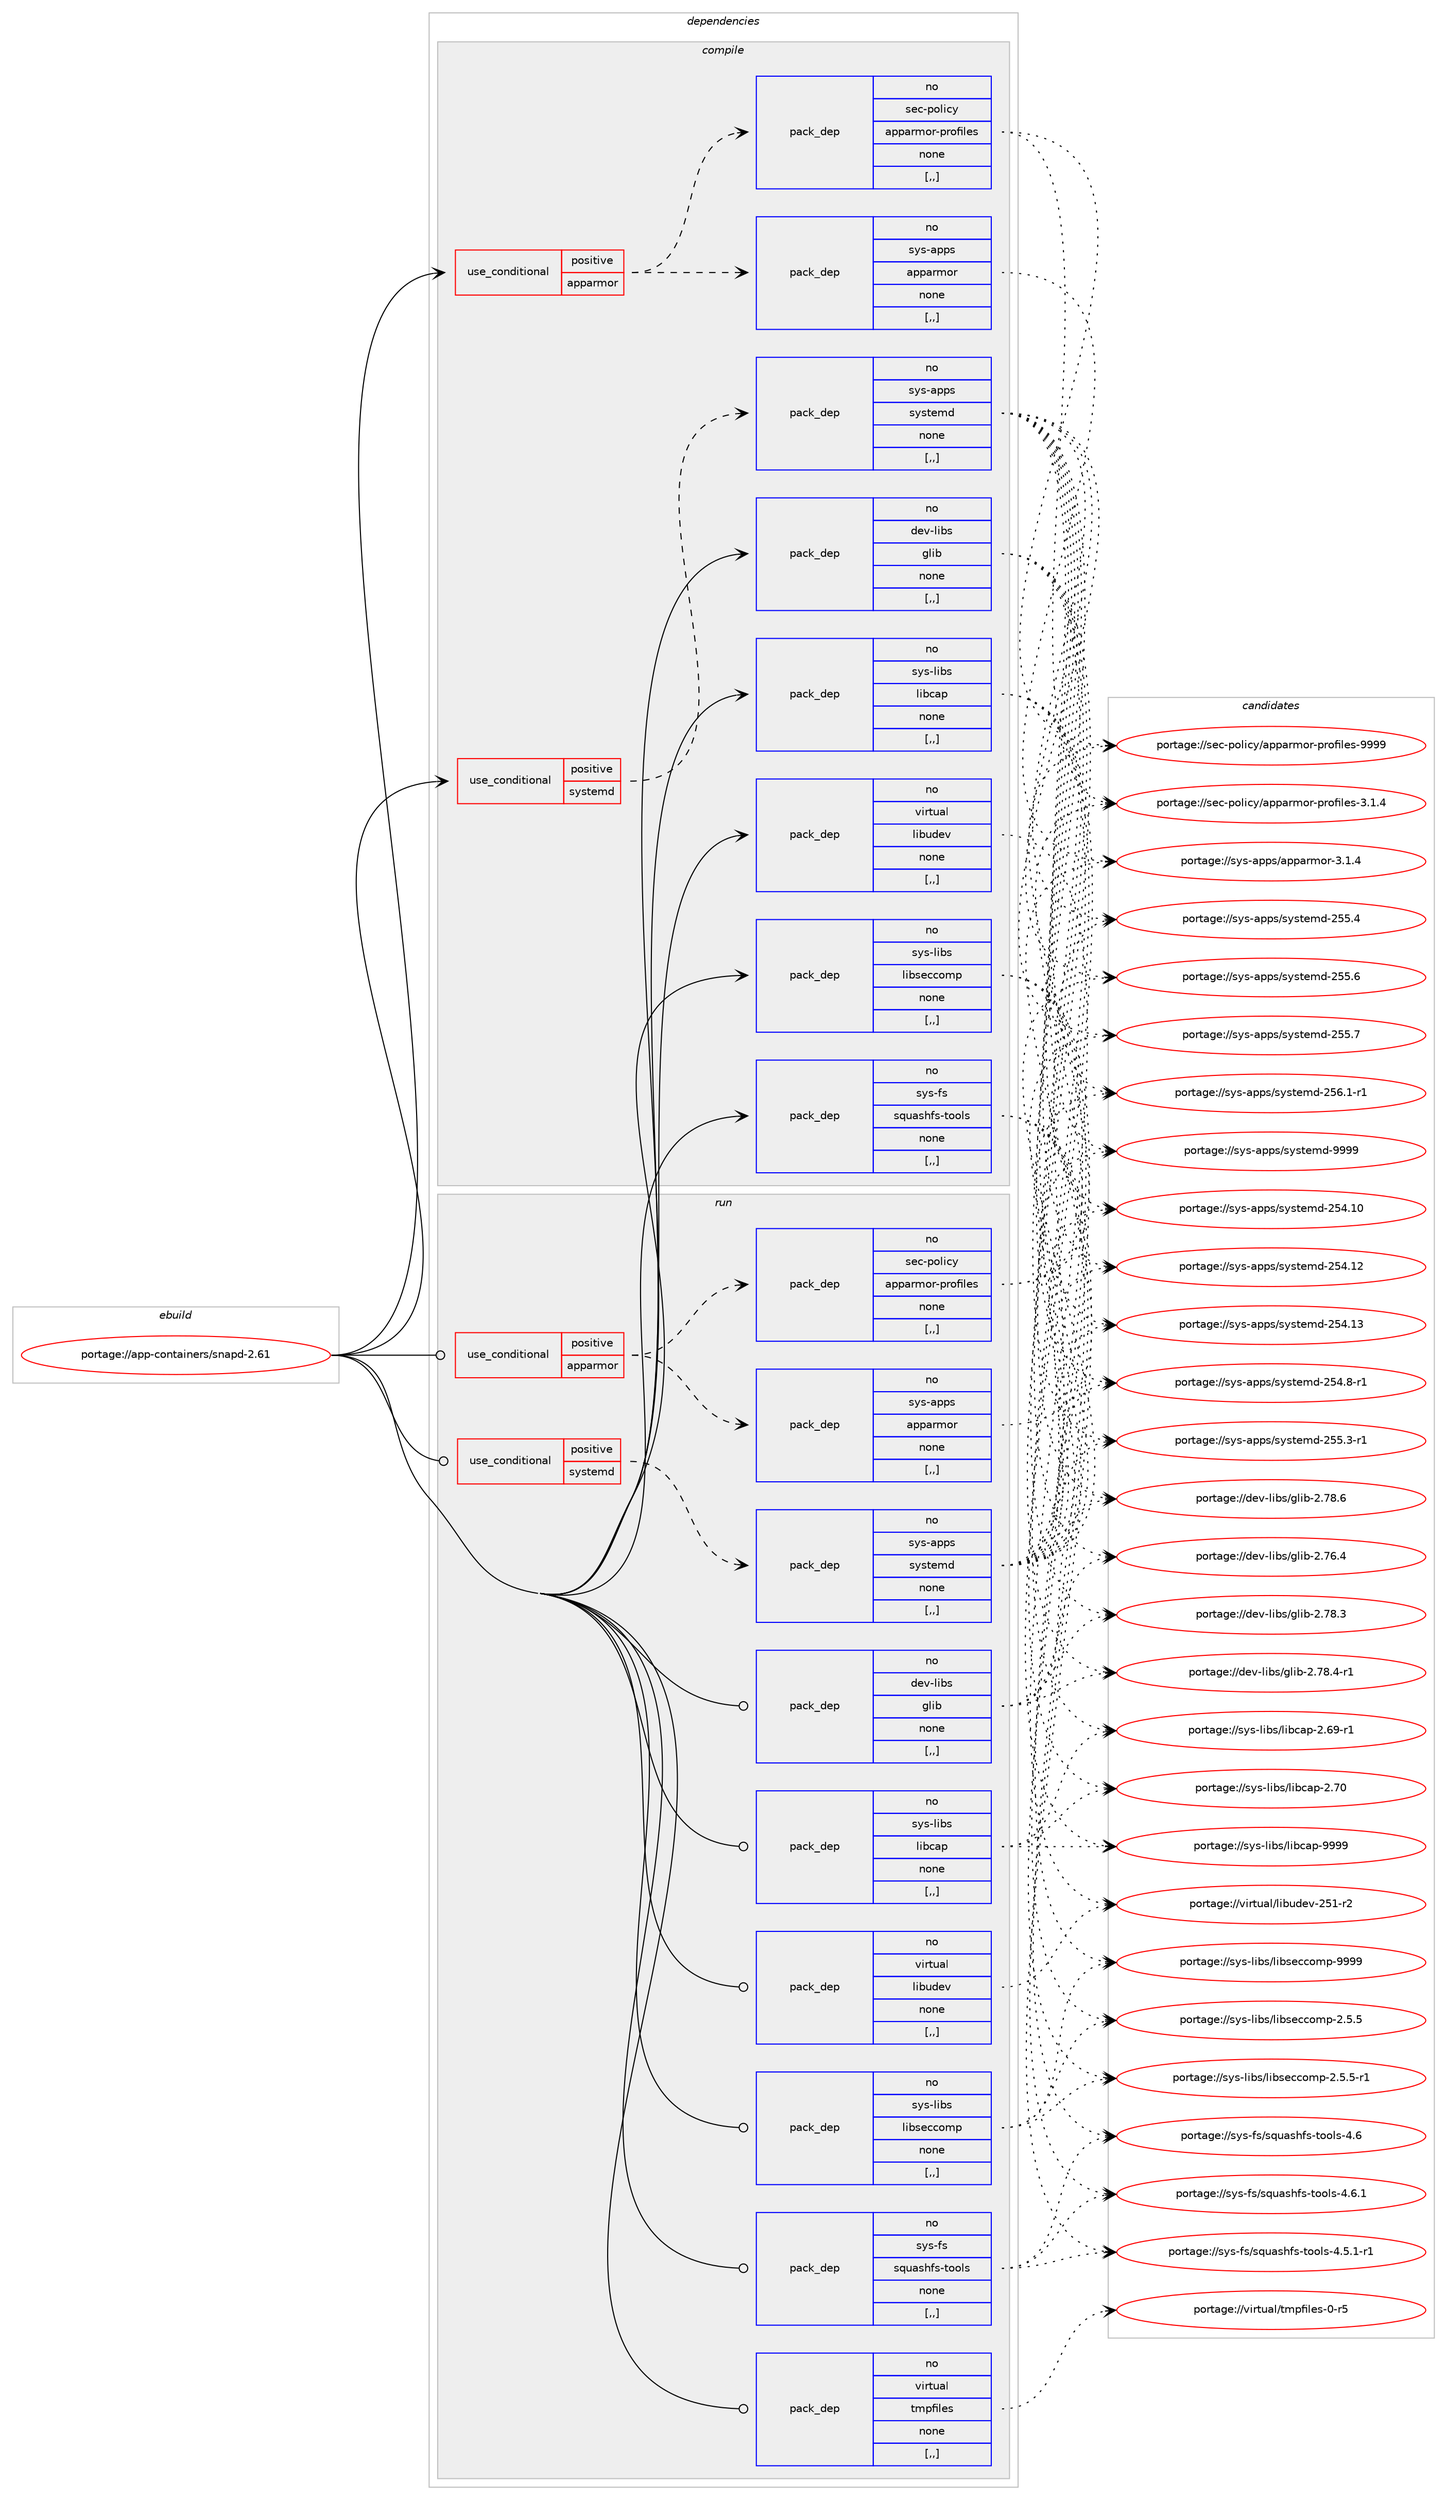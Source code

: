 digraph prolog {

# *************
# Graph options
# *************

newrank=true;
concentrate=true;
compound=true;
graph [rankdir=LR,fontname=Helvetica,fontsize=10,ranksep=1.5];#, ranksep=2.5, nodesep=0.2];
edge  [arrowhead=vee];
node  [fontname=Helvetica,fontsize=10];

# **********
# The ebuild
# **********

subgraph cluster_leftcol {
color=gray;
rank=same;
label=<<i>ebuild</i>>;
id [label="portage://app-containers/snapd-2.61", color=red, width=4, href="../app-containers/snapd-2.61.svg"];
}

# ****************
# The dependencies
# ****************

subgraph cluster_midcol {
color=gray;
label=<<i>dependencies</i>>;
subgraph cluster_compile {
fillcolor="#eeeeee";
style=filled;
label=<<i>compile</i>>;
subgraph cond3126 {
dependency11762 [label=<<TABLE BORDER="0" CELLBORDER="1" CELLSPACING="0" CELLPADDING="4"><TR><TD ROWSPAN="3" CELLPADDING="10">use_conditional</TD></TR><TR><TD>positive</TD></TR><TR><TD>apparmor</TD></TR></TABLE>>, shape=none, color=red];
subgraph pack8568 {
dependency11763 [label=<<TABLE BORDER="0" CELLBORDER="1" CELLSPACING="0" CELLPADDING="4" WIDTH="220"><TR><TD ROWSPAN="6" CELLPADDING="30">pack_dep</TD></TR><TR><TD WIDTH="110">no</TD></TR><TR><TD>sec-policy</TD></TR><TR><TD>apparmor-profiles</TD></TR><TR><TD>none</TD></TR><TR><TD>[,,]</TD></TR></TABLE>>, shape=none, color=blue];
}
dependency11762:e -> dependency11763:w [weight=20,style="dashed",arrowhead="vee"];
subgraph pack8569 {
dependency11764 [label=<<TABLE BORDER="0" CELLBORDER="1" CELLSPACING="0" CELLPADDING="4" WIDTH="220"><TR><TD ROWSPAN="6" CELLPADDING="30">pack_dep</TD></TR><TR><TD WIDTH="110">no</TD></TR><TR><TD>sys-apps</TD></TR><TR><TD>apparmor</TD></TR><TR><TD>none</TD></TR><TR><TD>[,,]</TD></TR></TABLE>>, shape=none, color=blue];
}
dependency11762:e -> dependency11764:w [weight=20,style="dashed",arrowhead="vee"];
}
id:e -> dependency11762:w [weight=20,style="solid",arrowhead="vee"];
subgraph cond3127 {
dependency11765 [label=<<TABLE BORDER="0" CELLBORDER="1" CELLSPACING="0" CELLPADDING="4"><TR><TD ROWSPAN="3" CELLPADDING="10">use_conditional</TD></TR><TR><TD>positive</TD></TR><TR><TD>systemd</TD></TR></TABLE>>, shape=none, color=red];
subgraph pack8570 {
dependency11766 [label=<<TABLE BORDER="0" CELLBORDER="1" CELLSPACING="0" CELLPADDING="4" WIDTH="220"><TR><TD ROWSPAN="6" CELLPADDING="30">pack_dep</TD></TR><TR><TD WIDTH="110">no</TD></TR><TR><TD>sys-apps</TD></TR><TR><TD>systemd</TD></TR><TR><TD>none</TD></TR><TR><TD>[,,]</TD></TR></TABLE>>, shape=none, color=blue];
}
dependency11765:e -> dependency11766:w [weight=20,style="dashed",arrowhead="vee"];
}
id:e -> dependency11765:w [weight=20,style="solid",arrowhead="vee"];
subgraph pack8571 {
dependency11767 [label=<<TABLE BORDER="0" CELLBORDER="1" CELLSPACING="0" CELLPADDING="4" WIDTH="220"><TR><TD ROWSPAN="6" CELLPADDING="30">pack_dep</TD></TR><TR><TD WIDTH="110">no</TD></TR><TR><TD>dev-libs</TD></TR><TR><TD>glib</TD></TR><TR><TD>none</TD></TR><TR><TD>[,,]</TD></TR></TABLE>>, shape=none, color=blue];
}
id:e -> dependency11767:w [weight=20,style="solid",arrowhead="vee"];
subgraph pack8572 {
dependency11768 [label=<<TABLE BORDER="0" CELLBORDER="1" CELLSPACING="0" CELLPADDING="4" WIDTH="220"><TR><TD ROWSPAN="6" CELLPADDING="30">pack_dep</TD></TR><TR><TD WIDTH="110">no</TD></TR><TR><TD>sys-fs</TD></TR><TR><TD>squashfs-tools</TD></TR><TR><TD>none</TD></TR><TR><TD>[,,]</TD></TR></TABLE>>, shape=none, color=blue];
}
id:e -> dependency11768:w [weight=20,style="solid",arrowhead="vee"];
subgraph pack8573 {
dependency11769 [label=<<TABLE BORDER="0" CELLBORDER="1" CELLSPACING="0" CELLPADDING="4" WIDTH="220"><TR><TD ROWSPAN="6" CELLPADDING="30">pack_dep</TD></TR><TR><TD WIDTH="110">no</TD></TR><TR><TD>sys-libs</TD></TR><TR><TD>libcap</TD></TR><TR><TD>none</TD></TR><TR><TD>[,,]</TD></TR></TABLE>>, shape=none, color=blue];
}
id:e -> dependency11769:w [weight=20,style="solid",arrowhead="vee"];
subgraph pack8574 {
dependency11770 [label=<<TABLE BORDER="0" CELLBORDER="1" CELLSPACING="0" CELLPADDING="4" WIDTH="220"><TR><TD ROWSPAN="6" CELLPADDING="30">pack_dep</TD></TR><TR><TD WIDTH="110">no</TD></TR><TR><TD>sys-libs</TD></TR><TR><TD>libseccomp</TD></TR><TR><TD>none</TD></TR><TR><TD>[,,]</TD></TR></TABLE>>, shape=none, color=blue];
}
id:e -> dependency11770:w [weight=20,style="solid",arrowhead="vee"];
subgraph pack8575 {
dependency11771 [label=<<TABLE BORDER="0" CELLBORDER="1" CELLSPACING="0" CELLPADDING="4" WIDTH="220"><TR><TD ROWSPAN="6" CELLPADDING="30">pack_dep</TD></TR><TR><TD WIDTH="110">no</TD></TR><TR><TD>virtual</TD></TR><TR><TD>libudev</TD></TR><TR><TD>none</TD></TR><TR><TD>[,,]</TD></TR></TABLE>>, shape=none, color=blue];
}
id:e -> dependency11771:w [weight=20,style="solid",arrowhead="vee"];
}
subgraph cluster_compileandrun {
fillcolor="#eeeeee";
style=filled;
label=<<i>compile and run</i>>;
}
subgraph cluster_run {
fillcolor="#eeeeee";
style=filled;
label=<<i>run</i>>;
subgraph cond3128 {
dependency11772 [label=<<TABLE BORDER="0" CELLBORDER="1" CELLSPACING="0" CELLPADDING="4"><TR><TD ROWSPAN="3" CELLPADDING="10">use_conditional</TD></TR><TR><TD>positive</TD></TR><TR><TD>apparmor</TD></TR></TABLE>>, shape=none, color=red];
subgraph pack8576 {
dependency11773 [label=<<TABLE BORDER="0" CELLBORDER="1" CELLSPACING="0" CELLPADDING="4" WIDTH="220"><TR><TD ROWSPAN="6" CELLPADDING="30">pack_dep</TD></TR><TR><TD WIDTH="110">no</TD></TR><TR><TD>sec-policy</TD></TR><TR><TD>apparmor-profiles</TD></TR><TR><TD>none</TD></TR><TR><TD>[,,]</TD></TR></TABLE>>, shape=none, color=blue];
}
dependency11772:e -> dependency11773:w [weight=20,style="dashed",arrowhead="vee"];
subgraph pack8577 {
dependency11774 [label=<<TABLE BORDER="0" CELLBORDER="1" CELLSPACING="0" CELLPADDING="4" WIDTH="220"><TR><TD ROWSPAN="6" CELLPADDING="30">pack_dep</TD></TR><TR><TD WIDTH="110">no</TD></TR><TR><TD>sys-apps</TD></TR><TR><TD>apparmor</TD></TR><TR><TD>none</TD></TR><TR><TD>[,,]</TD></TR></TABLE>>, shape=none, color=blue];
}
dependency11772:e -> dependency11774:w [weight=20,style="dashed",arrowhead="vee"];
}
id:e -> dependency11772:w [weight=20,style="solid",arrowhead="odot"];
subgraph cond3129 {
dependency11775 [label=<<TABLE BORDER="0" CELLBORDER="1" CELLSPACING="0" CELLPADDING="4"><TR><TD ROWSPAN="3" CELLPADDING="10">use_conditional</TD></TR><TR><TD>positive</TD></TR><TR><TD>systemd</TD></TR></TABLE>>, shape=none, color=red];
subgraph pack8578 {
dependency11776 [label=<<TABLE BORDER="0" CELLBORDER="1" CELLSPACING="0" CELLPADDING="4" WIDTH="220"><TR><TD ROWSPAN="6" CELLPADDING="30">pack_dep</TD></TR><TR><TD WIDTH="110">no</TD></TR><TR><TD>sys-apps</TD></TR><TR><TD>systemd</TD></TR><TR><TD>none</TD></TR><TR><TD>[,,]</TD></TR></TABLE>>, shape=none, color=blue];
}
dependency11775:e -> dependency11776:w [weight=20,style="dashed",arrowhead="vee"];
}
id:e -> dependency11775:w [weight=20,style="solid",arrowhead="odot"];
subgraph pack8579 {
dependency11777 [label=<<TABLE BORDER="0" CELLBORDER="1" CELLSPACING="0" CELLPADDING="4" WIDTH="220"><TR><TD ROWSPAN="6" CELLPADDING="30">pack_dep</TD></TR><TR><TD WIDTH="110">no</TD></TR><TR><TD>dev-libs</TD></TR><TR><TD>glib</TD></TR><TR><TD>none</TD></TR><TR><TD>[,,]</TD></TR></TABLE>>, shape=none, color=blue];
}
id:e -> dependency11777:w [weight=20,style="solid",arrowhead="odot"];
subgraph pack8580 {
dependency11778 [label=<<TABLE BORDER="0" CELLBORDER="1" CELLSPACING="0" CELLPADDING="4" WIDTH="220"><TR><TD ROWSPAN="6" CELLPADDING="30">pack_dep</TD></TR><TR><TD WIDTH="110">no</TD></TR><TR><TD>sys-fs</TD></TR><TR><TD>squashfs-tools</TD></TR><TR><TD>none</TD></TR><TR><TD>[,,]</TD></TR></TABLE>>, shape=none, color=blue];
}
id:e -> dependency11778:w [weight=20,style="solid",arrowhead="odot"];
subgraph pack8581 {
dependency11779 [label=<<TABLE BORDER="0" CELLBORDER="1" CELLSPACING="0" CELLPADDING="4" WIDTH="220"><TR><TD ROWSPAN="6" CELLPADDING="30">pack_dep</TD></TR><TR><TD WIDTH="110">no</TD></TR><TR><TD>sys-libs</TD></TR><TR><TD>libcap</TD></TR><TR><TD>none</TD></TR><TR><TD>[,,]</TD></TR></TABLE>>, shape=none, color=blue];
}
id:e -> dependency11779:w [weight=20,style="solid",arrowhead="odot"];
subgraph pack8582 {
dependency11780 [label=<<TABLE BORDER="0" CELLBORDER="1" CELLSPACING="0" CELLPADDING="4" WIDTH="220"><TR><TD ROWSPAN="6" CELLPADDING="30">pack_dep</TD></TR><TR><TD WIDTH="110">no</TD></TR><TR><TD>sys-libs</TD></TR><TR><TD>libseccomp</TD></TR><TR><TD>none</TD></TR><TR><TD>[,,]</TD></TR></TABLE>>, shape=none, color=blue];
}
id:e -> dependency11780:w [weight=20,style="solid",arrowhead="odot"];
subgraph pack8583 {
dependency11781 [label=<<TABLE BORDER="0" CELLBORDER="1" CELLSPACING="0" CELLPADDING="4" WIDTH="220"><TR><TD ROWSPAN="6" CELLPADDING="30">pack_dep</TD></TR><TR><TD WIDTH="110">no</TD></TR><TR><TD>virtual</TD></TR><TR><TD>libudev</TD></TR><TR><TD>none</TD></TR><TR><TD>[,,]</TD></TR></TABLE>>, shape=none, color=blue];
}
id:e -> dependency11781:w [weight=20,style="solid",arrowhead="odot"];
subgraph pack8584 {
dependency11782 [label=<<TABLE BORDER="0" CELLBORDER="1" CELLSPACING="0" CELLPADDING="4" WIDTH="220"><TR><TD ROWSPAN="6" CELLPADDING="30">pack_dep</TD></TR><TR><TD WIDTH="110">no</TD></TR><TR><TD>virtual</TD></TR><TR><TD>tmpfiles</TD></TR><TR><TD>none</TD></TR><TR><TD>[,,]</TD></TR></TABLE>>, shape=none, color=blue];
}
id:e -> dependency11782:w [weight=20,style="solid",arrowhead="odot"];
}
}

# **************
# The candidates
# **************

subgraph cluster_choices {
rank=same;
color=gray;
label=<<i>candidates</i>>;

subgraph choice8568 {
color=black;
nodesep=1;
choice11510199451121111081059912147971121129711410911111445112114111102105108101115455146494652 [label="portage://sec-policy/apparmor-profiles-3.1.4", color=red, width=4,href="../sec-policy/apparmor-profiles-3.1.4.svg"];
choice115101994511211110810599121479711211297114109111114451121141111021051081011154557575757 [label="portage://sec-policy/apparmor-profiles-9999", color=red, width=4,href="../sec-policy/apparmor-profiles-9999.svg"];
dependency11763:e -> choice11510199451121111081059912147971121129711410911111445112114111102105108101115455146494652:w [style=dotted,weight="100"];
dependency11763:e -> choice115101994511211110810599121479711211297114109111114451121141111021051081011154557575757:w [style=dotted,weight="100"];
}
subgraph choice8569 {
color=black;
nodesep=1;
choice1151211154597112112115479711211297114109111114455146494652 [label="portage://sys-apps/apparmor-3.1.4", color=red, width=4,href="../sys-apps/apparmor-3.1.4.svg"];
dependency11764:e -> choice1151211154597112112115479711211297114109111114455146494652:w [style=dotted,weight="100"];
}
subgraph choice8570 {
color=black;
nodesep=1;
choice11512111545971121121154711512111511610110910045505352464948 [label="portage://sys-apps/systemd-254.10", color=red, width=4,href="../sys-apps/systemd-254.10.svg"];
choice11512111545971121121154711512111511610110910045505352464950 [label="portage://sys-apps/systemd-254.12", color=red, width=4,href="../sys-apps/systemd-254.12.svg"];
choice11512111545971121121154711512111511610110910045505352464951 [label="portage://sys-apps/systemd-254.13", color=red, width=4,href="../sys-apps/systemd-254.13.svg"];
choice1151211154597112112115471151211151161011091004550535246564511449 [label="portage://sys-apps/systemd-254.8-r1", color=red, width=4,href="../sys-apps/systemd-254.8-r1.svg"];
choice1151211154597112112115471151211151161011091004550535346514511449 [label="portage://sys-apps/systemd-255.3-r1", color=red, width=4,href="../sys-apps/systemd-255.3-r1.svg"];
choice115121115459711211211547115121115116101109100455053534652 [label="portage://sys-apps/systemd-255.4", color=red, width=4,href="../sys-apps/systemd-255.4.svg"];
choice115121115459711211211547115121115116101109100455053534654 [label="portage://sys-apps/systemd-255.6", color=red, width=4,href="../sys-apps/systemd-255.6.svg"];
choice115121115459711211211547115121115116101109100455053534655 [label="portage://sys-apps/systemd-255.7", color=red, width=4,href="../sys-apps/systemd-255.7.svg"];
choice1151211154597112112115471151211151161011091004550535446494511449 [label="portage://sys-apps/systemd-256.1-r1", color=red, width=4,href="../sys-apps/systemd-256.1-r1.svg"];
choice1151211154597112112115471151211151161011091004557575757 [label="portage://sys-apps/systemd-9999", color=red, width=4,href="../sys-apps/systemd-9999.svg"];
dependency11766:e -> choice11512111545971121121154711512111511610110910045505352464948:w [style=dotted,weight="100"];
dependency11766:e -> choice11512111545971121121154711512111511610110910045505352464950:w [style=dotted,weight="100"];
dependency11766:e -> choice11512111545971121121154711512111511610110910045505352464951:w [style=dotted,weight="100"];
dependency11766:e -> choice1151211154597112112115471151211151161011091004550535246564511449:w [style=dotted,weight="100"];
dependency11766:e -> choice1151211154597112112115471151211151161011091004550535346514511449:w [style=dotted,weight="100"];
dependency11766:e -> choice115121115459711211211547115121115116101109100455053534652:w [style=dotted,weight="100"];
dependency11766:e -> choice115121115459711211211547115121115116101109100455053534654:w [style=dotted,weight="100"];
dependency11766:e -> choice115121115459711211211547115121115116101109100455053534655:w [style=dotted,weight="100"];
dependency11766:e -> choice1151211154597112112115471151211151161011091004550535446494511449:w [style=dotted,weight="100"];
dependency11766:e -> choice1151211154597112112115471151211151161011091004557575757:w [style=dotted,weight="100"];
}
subgraph choice8571 {
color=black;
nodesep=1;
choice1001011184510810598115471031081059845504655544652 [label="portage://dev-libs/glib-2.76.4", color=red, width=4,href="../dev-libs/glib-2.76.4.svg"];
choice1001011184510810598115471031081059845504655564651 [label="portage://dev-libs/glib-2.78.3", color=red, width=4,href="../dev-libs/glib-2.78.3.svg"];
choice10010111845108105981154710310810598455046555646524511449 [label="portage://dev-libs/glib-2.78.4-r1", color=red, width=4,href="../dev-libs/glib-2.78.4-r1.svg"];
choice1001011184510810598115471031081059845504655564654 [label="portage://dev-libs/glib-2.78.6", color=red, width=4,href="../dev-libs/glib-2.78.6.svg"];
dependency11767:e -> choice1001011184510810598115471031081059845504655544652:w [style=dotted,weight="100"];
dependency11767:e -> choice1001011184510810598115471031081059845504655564651:w [style=dotted,weight="100"];
dependency11767:e -> choice10010111845108105981154710310810598455046555646524511449:w [style=dotted,weight="100"];
dependency11767:e -> choice1001011184510810598115471031081059845504655564654:w [style=dotted,weight="100"];
}
subgraph choice8572 {
color=black;
nodesep=1;
choice115121115451021154711511311797115104102115451161111111081154552465346494511449 [label="portage://sys-fs/squashfs-tools-4.5.1-r1", color=red, width=4,href="../sys-fs/squashfs-tools-4.5.1-r1.svg"];
choice1151211154510211547115113117971151041021154511611111110811545524654 [label="portage://sys-fs/squashfs-tools-4.6", color=red, width=4,href="../sys-fs/squashfs-tools-4.6.svg"];
choice11512111545102115471151131179711510410211545116111111108115455246544649 [label="portage://sys-fs/squashfs-tools-4.6.1", color=red, width=4,href="../sys-fs/squashfs-tools-4.6.1.svg"];
dependency11768:e -> choice115121115451021154711511311797115104102115451161111111081154552465346494511449:w [style=dotted,weight="100"];
dependency11768:e -> choice1151211154510211547115113117971151041021154511611111110811545524654:w [style=dotted,weight="100"];
dependency11768:e -> choice11512111545102115471151131179711510410211545116111111108115455246544649:w [style=dotted,weight="100"];
}
subgraph choice8573 {
color=black;
nodesep=1;
choice11512111545108105981154710810598999711245504654574511449 [label="portage://sys-libs/libcap-2.69-r1", color=red, width=4,href="../sys-libs/libcap-2.69-r1.svg"];
choice1151211154510810598115471081059899971124550465548 [label="portage://sys-libs/libcap-2.70", color=red, width=4,href="../sys-libs/libcap-2.70.svg"];
choice1151211154510810598115471081059899971124557575757 [label="portage://sys-libs/libcap-9999", color=red, width=4,href="../sys-libs/libcap-9999.svg"];
dependency11769:e -> choice11512111545108105981154710810598999711245504654574511449:w [style=dotted,weight="100"];
dependency11769:e -> choice1151211154510810598115471081059899971124550465548:w [style=dotted,weight="100"];
dependency11769:e -> choice1151211154510810598115471081059899971124557575757:w [style=dotted,weight="100"];
}
subgraph choice8574 {
color=black;
nodesep=1;
choice115121115451081059811547108105981151019999111109112455046534653 [label="portage://sys-libs/libseccomp-2.5.5", color=red, width=4,href="../sys-libs/libseccomp-2.5.5.svg"];
choice1151211154510810598115471081059811510199991111091124550465346534511449 [label="portage://sys-libs/libseccomp-2.5.5-r1", color=red, width=4,href="../sys-libs/libseccomp-2.5.5-r1.svg"];
choice1151211154510810598115471081059811510199991111091124557575757 [label="portage://sys-libs/libseccomp-9999", color=red, width=4,href="../sys-libs/libseccomp-9999.svg"];
dependency11770:e -> choice115121115451081059811547108105981151019999111109112455046534653:w [style=dotted,weight="100"];
dependency11770:e -> choice1151211154510810598115471081059811510199991111091124550465346534511449:w [style=dotted,weight="100"];
dependency11770:e -> choice1151211154510810598115471081059811510199991111091124557575757:w [style=dotted,weight="100"];
}
subgraph choice8575 {
color=black;
nodesep=1;
choice118105114116117971084710810598117100101118455053494511450 [label="portage://virtual/libudev-251-r2", color=red, width=4,href="../virtual/libudev-251-r2.svg"];
dependency11771:e -> choice118105114116117971084710810598117100101118455053494511450:w [style=dotted,weight="100"];
}
subgraph choice8576 {
color=black;
nodesep=1;
choice11510199451121111081059912147971121129711410911111445112114111102105108101115455146494652 [label="portage://sec-policy/apparmor-profiles-3.1.4", color=red, width=4,href="../sec-policy/apparmor-profiles-3.1.4.svg"];
choice115101994511211110810599121479711211297114109111114451121141111021051081011154557575757 [label="portage://sec-policy/apparmor-profiles-9999", color=red, width=4,href="../sec-policy/apparmor-profiles-9999.svg"];
dependency11773:e -> choice11510199451121111081059912147971121129711410911111445112114111102105108101115455146494652:w [style=dotted,weight="100"];
dependency11773:e -> choice115101994511211110810599121479711211297114109111114451121141111021051081011154557575757:w [style=dotted,weight="100"];
}
subgraph choice8577 {
color=black;
nodesep=1;
choice1151211154597112112115479711211297114109111114455146494652 [label="portage://sys-apps/apparmor-3.1.4", color=red, width=4,href="../sys-apps/apparmor-3.1.4.svg"];
dependency11774:e -> choice1151211154597112112115479711211297114109111114455146494652:w [style=dotted,weight="100"];
}
subgraph choice8578 {
color=black;
nodesep=1;
choice11512111545971121121154711512111511610110910045505352464948 [label="portage://sys-apps/systemd-254.10", color=red, width=4,href="../sys-apps/systemd-254.10.svg"];
choice11512111545971121121154711512111511610110910045505352464950 [label="portage://sys-apps/systemd-254.12", color=red, width=4,href="../sys-apps/systemd-254.12.svg"];
choice11512111545971121121154711512111511610110910045505352464951 [label="portage://sys-apps/systemd-254.13", color=red, width=4,href="../sys-apps/systemd-254.13.svg"];
choice1151211154597112112115471151211151161011091004550535246564511449 [label="portage://sys-apps/systemd-254.8-r1", color=red, width=4,href="../sys-apps/systemd-254.8-r1.svg"];
choice1151211154597112112115471151211151161011091004550535346514511449 [label="portage://sys-apps/systemd-255.3-r1", color=red, width=4,href="../sys-apps/systemd-255.3-r1.svg"];
choice115121115459711211211547115121115116101109100455053534652 [label="portage://sys-apps/systemd-255.4", color=red, width=4,href="../sys-apps/systemd-255.4.svg"];
choice115121115459711211211547115121115116101109100455053534654 [label="portage://sys-apps/systemd-255.6", color=red, width=4,href="../sys-apps/systemd-255.6.svg"];
choice115121115459711211211547115121115116101109100455053534655 [label="portage://sys-apps/systemd-255.7", color=red, width=4,href="../sys-apps/systemd-255.7.svg"];
choice1151211154597112112115471151211151161011091004550535446494511449 [label="portage://sys-apps/systemd-256.1-r1", color=red, width=4,href="../sys-apps/systemd-256.1-r1.svg"];
choice1151211154597112112115471151211151161011091004557575757 [label="portage://sys-apps/systemd-9999", color=red, width=4,href="../sys-apps/systemd-9999.svg"];
dependency11776:e -> choice11512111545971121121154711512111511610110910045505352464948:w [style=dotted,weight="100"];
dependency11776:e -> choice11512111545971121121154711512111511610110910045505352464950:w [style=dotted,weight="100"];
dependency11776:e -> choice11512111545971121121154711512111511610110910045505352464951:w [style=dotted,weight="100"];
dependency11776:e -> choice1151211154597112112115471151211151161011091004550535246564511449:w [style=dotted,weight="100"];
dependency11776:e -> choice1151211154597112112115471151211151161011091004550535346514511449:w [style=dotted,weight="100"];
dependency11776:e -> choice115121115459711211211547115121115116101109100455053534652:w [style=dotted,weight="100"];
dependency11776:e -> choice115121115459711211211547115121115116101109100455053534654:w [style=dotted,weight="100"];
dependency11776:e -> choice115121115459711211211547115121115116101109100455053534655:w [style=dotted,weight="100"];
dependency11776:e -> choice1151211154597112112115471151211151161011091004550535446494511449:w [style=dotted,weight="100"];
dependency11776:e -> choice1151211154597112112115471151211151161011091004557575757:w [style=dotted,weight="100"];
}
subgraph choice8579 {
color=black;
nodesep=1;
choice1001011184510810598115471031081059845504655544652 [label="portage://dev-libs/glib-2.76.4", color=red, width=4,href="../dev-libs/glib-2.76.4.svg"];
choice1001011184510810598115471031081059845504655564651 [label="portage://dev-libs/glib-2.78.3", color=red, width=4,href="../dev-libs/glib-2.78.3.svg"];
choice10010111845108105981154710310810598455046555646524511449 [label="portage://dev-libs/glib-2.78.4-r1", color=red, width=4,href="../dev-libs/glib-2.78.4-r1.svg"];
choice1001011184510810598115471031081059845504655564654 [label="portage://dev-libs/glib-2.78.6", color=red, width=4,href="../dev-libs/glib-2.78.6.svg"];
dependency11777:e -> choice1001011184510810598115471031081059845504655544652:w [style=dotted,weight="100"];
dependency11777:e -> choice1001011184510810598115471031081059845504655564651:w [style=dotted,weight="100"];
dependency11777:e -> choice10010111845108105981154710310810598455046555646524511449:w [style=dotted,weight="100"];
dependency11777:e -> choice1001011184510810598115471031081059845504655564654:w [style=dotted,weight="100"];
}
subgraph choice8580 {
color=black;
nodesep=1;
choice115121115451021154711511311797115104102115451161111111081154552465346494511449 [label="portage://sys-fs/squashfs-tools-4.5.1-r1", color=red, width=4,href="../sys-fs/squashfs-tools-4.5.1-r1.svg"];
choice1151211154510211547115113117971151041021154511611111110811545524654 [label="portage://sys-fs/squashfs-tools-4.6", color=red, width=4,href="../sys-fs/squashfs-tools-4.6.svg"];
choice11512111545102115471151131179711510410211545116111111108115455246544649 [label="portage://sys-fs/squashfs-tools-4.6.1", color=red, width=4,href="../sys-fs/squashfs-tools-4.6.1.svg"];
dependency11778:e -> choice115121115451021154711511311797115104102115451161111111081154552465346494511449:w [style=dotted,weight="100"];
dependency11778:e -> choice1151211154510211547115113117971151041021154511611111110811545524654:w [style=dotted,weight="100"];
dependency11778:e -> choice11512111545102115471151131179711510410211545116111111108115455246544649:w [style=dotted,weight="100"];
}
subgraph choice8581 {
color=black;
nodesep=1;
choice11512111545108105981154710810598999711245504654574511449 [label="portage://sys-libs/libcap-2.69-r1", color=red, width=4,href="../sys-libs/libcap-2.69-r1.svg"];
choice1151211154510810598115471081059899971124550465548 [label="portage://sys-libs/libcap-2.70", color=red, width=4,href="../sys-libs/libcap-2.70.svg"];
choice1151211154510810598115471081059899971124557575757 [label="portage://sys-libs/libcap-9999", color=red, width=4,href="../sys-libs/libcap-9999.svg"];
dependency11779:e -> choice11512111545108105981154710810598999711245504654574511449:w [style=dotted,weight="100"];
dependency11779:e -> choice1151211154510810598115471081059899971124550465548:w [style=dotted,weight="100"];
dependency11779:e -> choice1151211154510810598115471081059899971124557575757:w [style=dotted,weight="100"];
}
subgraph choice8582 {
color=black;
nodesep=1;
choice115121115451081059811547108105981151019999111109112455046534653 [label="portage://sys-libs/libseccomp-2.5.5", color=red, width=4,href="../sys-libs/libseccomp-2.5.5.svg"];
choice1151211154510810598115471081059811510199991111091124550465346534511449 [label="portage://sys-libs/libseccomp-2.5.5-r1", color=red, width=4,href="../sys-libs/libseccomp-2.5.5-r1.svg"];
choice1151211154510810598115471081059811510199991111091124557575757 [label="portage://sys-libs/libseccomp-9999", color=red, width=4,href="../sys-libs/libseccomp-9999.svg"];
dependency11780:e -> choice115121115451081059811547108105981151019999111109112455046534653:w [style=dotted,weight="100"];
dependency11780:e -> choice1151211154510810598115471081059811510199991111091124550465346534511449:w [style=dotted,weight="100"];
dependency11780:e -> choice1151211154510810598115471081059811510199991111091124557575757:w [style=dotted,weight="100"];
}
subgraph choice8583 {
color=black;
nodesep=1;
choice118105114116117971084710810598117100101118455053494511450 [label="portage://virtual/libudev-251-r2", color=red, width=4,href="../virtual/libudev-251-r2.svg"];
dependency11781:e -> choice118105114116117971084710810598117100101118455053494511450:w [style=dotted,weight="100"];
}
subgraph choice8584 {
color=black;
nodesep=1;
choice118105114116117971084711610911210210510810111545484511453 [label="portage://virtual/tmpfiles-0-r5", color=red, width=4,href="../virtual/tmpfiles-0-r5.svg"];
dependency11782:e -> choice118105114116117971084711610911210210510810111545484511453:w [style=dotted,weight="100"];
}
}

}
